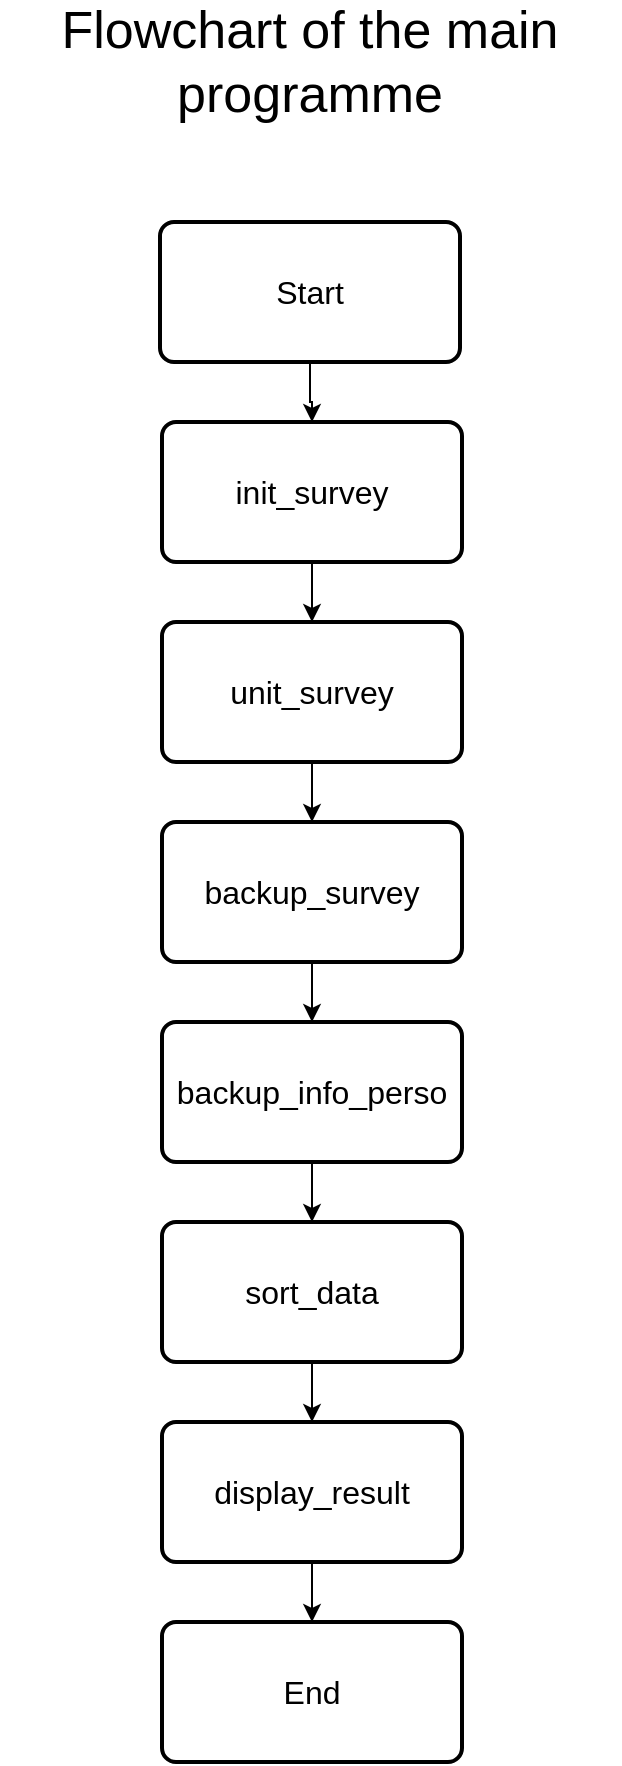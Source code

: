 <mxfile version="14.1.9" type="device" pages="4"><diagram id="C5RBs43oDa-KdzZeNtuy" name="main"><mxGraphModel dx="1730" dy="913" grid="1" gridSize="10" guides="1" tooltips="1" connect="1" arrows="1" fold="1" page="1" pageScale="1" pageWidth="827" pageHeight="1169" math="0" shadow="0"><root><mxCell id="WIyWlLk6GJQsqaUBKTNV-0"/><mxCell id="WIyWlLk6GJQsqaUBKTNV-1" parent="WIyWlLk6GJQsqaUBKTNV-0"/><mxCell id="0bEI5ntf8DZ7mo4dehOn-8" value="" style="edgeStyle=orthogonalEdgeStyle;rounded=0;orthogonalLoop=1;jettySize=auto;html=1;fontSize=16;" edge="1" parent="WIyWlLk6GJQsqaUBKTNV-1" source="0bEI5ntf8DZ7mo4dehOn-2" target="0bEI5ntf8DZ7mo4dehOn-3"><mxGeometry relative="1" as="geometry"/></mxCell><mxCell id="0bEI5ntf8DZ7mo4dehOn-2" value="init_survey" style="rounded=1;whiteSpace=wrap;html=1;absoluteArcSize=1;arcSize=14;strokeWidth=2;fontSize=16;" vertex="1" parent="WIyWlLk6GJQsqaUBKTNV-1"><mxGeometry x="339" y="280" width="150" height="70" as="geometry"/></mxCell><mxCell id="0bEI5ntf8DZ7mo4dehOn-9" value="" style="edgeStyle=orthogonalEdgeStyle;rounded=0;orthogonalLoop=1;jettySize=auto;html=1;fontSize=16;" edge="1" parent="WIyWlLk6GJQsqaUBKTNV-1" source="0bEI5ntf8DZ7mo4dehOn-3" target="0bEI5ntf8DZ7mo4dehOn-4"><mxGeometry relative="1" as="geometry"/></mxCell><mxCell id="0bEI5ntf8DZ7mo4dehOn-3" value="unit_survey" style="rounded=1;whiteSpace=wrap;html=1;absoluteArcSize=1;arcSize=14;strokeWidth=2;fontSize=16;" vertex="1" parent="WIyWlLk6GJQsqaUBKTNV-1"><mxGeometry x="339" y="380" width="150" height="70" as="geometry"/></mxCell><mxCell id="0bEI5ntf8DZ7mo4dehOn-10" value="" style="edgeStyle=orthogonalEdgeStyle;rounded=0;orthogonalLoop=1;jettySize=auto;html=1;fontSize=16;" edge="1" parent="WIyWlLk6GJQsqaUBKTNV-1" source="0bEI5ntf8DZ7mo4dehOn-4" target="0bEI5ntf8DZ7mo4dehOn-5"><mxGeometry relative="1" as="geometry"/></mxCell><mxCell id="0bEI5ntf8DZ7mo4dehOn-4" value="&lt;div style=&quot;font-size: 16px;&quot;&gt;backup_survey&lt;/div&gt;" style="rounded=1;whiteSpace=wrap;html=1;absoluteArcSize=1;arcSize=14;strokeWidth=2;fontSize=16;" vertex="1" parent="WIyWlLk6GJQsqaUBKTNV-1"><mxGeometry x="339" y="480" width="150" height="70" as="geometry"/></mxCell><mxCell id="0bEI5ntf8DZ7mo4dehOn-11" value="" style="edgeStyle=orthogonalEdgeStyle;rounded=0;orthogonalLoop=1;jettySize=auto;html=1;fontSize=16;" edge="1" parent="WIyWlLk6GJQsqaUBKTNV-1" source="0bEI5ntf8DZ7mo4dehOn-5" target="0bEI5ntf8DZ7mo4dehOn-6"><mxGeometry relative="1" as="geometry"/></mxCell><mxCell id="0bEI5ntf8DZ7mo4dehOn-5" value="backup_info_perso" style="rounded=1;whiteSpace=wrap;html=1;absoluteArcSize=1;arcSize=14;strokeWidth=2;fontSize=16;" vertex="1" parent="WIyWlLk6GJQsqaUBKTNV-1"><mxGeometry x="339" y="580" width="150" height="70" as="geometry"/></mxCell><mxCell id="0bEI5ntf8DZ7mo4dehOn-12" value="" style="edgeStyle=orthogonalEdgeStyle;rounded=0;orthogonalLoop=1;jettySize=auto;html=1;fontSize=16;" edge="1" parent="WIyWlLk6GJQsqaUBKTNV-1" source="0bEI5ntf8DZ7mo4dehOn-6" target="0bEI5ntf8DZ7mo4dehOn-7"><mxGeometry relative="1" as="geometry"/></mxCell><mxCell id="0bEI5ntf8DZ7mo4dehOn-6" value="sort_data" style="rounded=1;whiteSpace=wrap;html=1;absoluteArcSize=1;arcSize=14;strokeWidth=2;fontSize=16;" vertex="1" parent="WIyWlLk6GJQsqaUBKTNV-1"><mxGeometry x="339" y="680" width="150" height="70" as="geometry"/></mxCell><mxCell id="qThTSSXVvso8sDQ9S_tp-2" value="" style="edgeStyle=orthogonalEdgeStyle;rounded=0;orthogonalLoop=1;jettySize=auto;html=1;fontSize=16;" edge="1" parent="WIyWlLk6GJQsqaUBKTNV-1" source="0bEI5ntf8DZ7mo4dehOn-7" target="qThTSSXVvso8sDQ9S_tp-1"><mxGeometry relative="1" as="geometry"/></mxCell><mxCell id="0bEI5ntf8DZ7mo4dehOn-7" value="display_result" style="rounded=1;whiteSpace=wrap;html=1;absoluteArcSize=1;arcSize=14;strokeWidth=2;fontSize=16;" vertex="1" parent="WIyWlLk6GJQsqaUBKTNV-1"><mxGeometry x="339" y="780" width="150" height="70" as="geometry"/></mxCell><mxCell id="qThTSSXVvso8sDQ9S_tp-0" value="" style="edgeStyle=orthogonalEdgeStyle;rounded=0;orthogonalLoop=1;jettySize=auto;html=1;fontSize=16;" edge="1" parent="WIyWlLk6GJQsqaUBKTNV-1" source="OgqjZ4A2GjAf0F8DhELT-1" target="0bEI5ntf8DZ7mo4dehOn-2"><mxGeometry relative="1" as="geometry"/></mxCell><mxCell id="OgqjZ4A2GjAf0F8DhELT-1" value="&lt;span style=&quot;font-size: 16px;&quot;&gt;Start&lt;/span&gt;" style="rounded=1;whiteSpace=wrap;html=1;absoluteArcSize=1;arcSize=14;strokeWidth=2;fontSize=16;" vertex="1" parent="WIyWlLk6GJQsqaUBKTNV-1"><mxGeometry x="338" y="180" width="150" height="70" as="geometry"/></mxCell><mxCell id="qThTSSXVvso8sDQ9S_tp-1" value="End" style="rounded=1;whiteSpace=wrap;html=1;absoluteArcSize=1;arcSize=14;strokeWidth=2;fontSize=16;" vertex="1" parent="WIyWlLk6GJQsqaUBKTNV-1"><mxGeometry x="339" y="880" width="150" height="70" as="geometry"/></mxCell><mxCell id="Kuw3lUpIgAxOwAcdh_AM-0" value="&lt;font style=&quot;font-size: 26px&quot;&gt;Flowchart of the main programme&lt;/font&gt;" style="text;html=1;strokeColor=none;fillColor=none;align=center;verticalAlign=middle;whiteSpace=wrap;rounded=0;fontSize=26;" vertex="1" parent="WIyWlLk6GJQsqaUBKTNV-1"><mxGeometry x="258" y="90" width="310" height="20" as="geometry"/></mxCell></root></mxGraphModel></diagram><diagram id="6Sygfc75OLqsx4fdUoOl" name="init_survey"><mxGraphModel dx="865" dy="457" grid="1" gridSize="10" guides="1" tooltips="1" connect="1" arrows="1" fold="1" page="1" pageScale="1" pageWidth="827" pageHeight="1169" math="0" shadow="0"><root><mxCell id="G6yzck8bTUM8LiNreQW2-0"/><mxCell id="G6yzck8bTUM8LiNreQW2-1" parent="G6yzck8bTUM8LiNreQW2-0"/><mxCell id="TsgyQL7tTsq7amAGlcsi-4" value="" style="edgeStyle=orthogonalEdgeStyle;rounded=0;orthogonalLoop=1;jettySize=auto;html=1;fontSize=16;" edge="1" parent="G6yzck8bTUM8LiNreQW2-1" source="w5p-Z3F2w4a1PbEq77Yu-0" target="w5p-Z3F2w4a1PbEq77Yu-2"><mxGeometry relative="1" as="geometry"/></mxCell><mxCell id="w5p-Z3F2w4a1PbEq77Yu-0" value="&lt;font style=&quot;font-size: 16px&quot;&gt;Start&lt;/font&gt;" style="rounded=1;whiteSpace=wrap;html=1;absoluteArcSize=1;arcSize=14;strokeWidth=2;" vertex="1" parent="G6yzck8bTUM8LiNreQW2-1"><mxGeometry x="290" y="190" width="143" height="60" as="geometry"/></mxCell><mxCell id="w5p-Z3F2w4a1PbEq77Yu-1" value="&lt;font style=&quot;font-size: 16px&quot;&gt;End&lt;/font&gt;" style="rounded=1;whiteSpace=wrap;html=1;absoluteArcSize=1;arcSize=14;strokeWidth=2;" vertex="1" parent="G6yzck8bTUM8LiNreQW2-1"><mxGeometry x="290" y="820" width="143" height="60" as="geometry"/></mxCell><mxCell id="w5p-Z3F2w4a1PbEq77Yu-6" value="" style="edgeStyle=orthogonalEdgeStyle;rounded=0;orthogonalLoop=1;jettySize=auto;html=1;fontSize=16;" edge="1" parent="G6yzck8bTUM8LiNreQW2-1" source="w5p-Z3F2w4a1PbEq77Yu-2" target="w5p-Z3F2w4a1PbEq77Yu-5"><mxGeometry relative="1" as="geometry"/></mxCell><mxCell id="w5p-Z3F2w4a1PbEq77Yu-13" style="edgeStyle=orthogonalEdgeStyle;rounded=0;orthogonalLoop=1;jettySize=auto;html=1;fontSize=16;" edge="1" parent="G6yzck8bTUM8LiNreQW2-1" source="w5p-Z3F2w4a1PbEq77Yu-2" target="w5p-Z3F2w4a1PbEq77Yu-12"><mxGeometry relative="1" as="geometry"/></mxCell><mxCell id="w5p-Z3F2w4a1PbEq77Yu-2" value="&lt;font style=&quot;font-size: 14px&quot;&gt;data_survey.txt&lt;br&gt;exist ?&lt;br&gt;&lt;/font&gt;" style="strokeWidth=2;html=1;shape=mxgraph.flowchart.decision;whiteSpace=wrap;fontSize=16;" vertex="1" parent="G6yzck8bTUM8LiNreQW2-1"><mxGeometry x="311.5" y="280" width="100" height="100" as="geometry"/></mxCell><mxCell id="w5p-Z3F2w4a1PbEq77Yu-9" value="" style="edgeStyle=orthogonalEdgeStyle;rounded=0;orthogonalLoop=1;jettySize=auto;html=1;fontSize=16;" edge="1" parent="G6yzck8bTUM8LiNreQW2-1" source="w5p-Z3F2w4a1PbEq77Yu-3" target="w5p-Z3F2w4a1PbEq77Yu-8"><mxGeometry relative="1" as="geometry"/></mxCell><mxCell id="w5p-Z3F2w4a1PbEq77Yu-15" style="edgeStyle=orthogonalEdgeStyle;rounded=0;orthogonalLoop=1;jettySize=auto;html=1;fontSize=16;" edge="1" parent="G6yzck8bTUM8LiNreQW2-1" source="w5p-Z3F2w4a1PbEq77Yu-3" target="w5p-Z3F2w4a1PbEq77Yu-11"><mxGeometry relative="1" as="geometry"/></mxCell><mxCell id="w5p-Z3F2w4a1PbEq77Yu-3" value="&lt;span style=&quot;font-size: 14px&quot;&gt;info_perso.json&lt;/span&gt;&lt;br style=&quot;font-size: 14px&quot;&gt;&lt;span style=&quot;font-size: 14px&quot;&gt;exist ?&lt;/span&gt;" style="strokeWidth=2;html=1;shape=mxgraph.flowchart.decision;whiteSpace=wrap;fontSize=16;" vertex="1" parent="G6yzck8bTUM8LiNreQW2-1"><mxGeometry x="311.5" y="500" width="100" height="100" as="geometry"/></mxCell><mxCell id="w5p-Z3F2w4a1PbEq77Yu-7" value="" style="edgeStyle=orthogonalEdgeStyle;rounded=0;orthogonalLoop=1;jettySize=auto;html=1;fontSize=16;" edge="1" parent="G6yzck8bTUM8LiNreQW2-1" source="w5p-Z3F2w4a1PbEq77Yu-5" target="w5p-Z3F2w4a1PbEq77Yu-3"><mxGeometry relative="1" as="geometry"/></mxCell><mxCell id="w5p-Z3F2w4a1PbEq77Yu-5" value="&lt;font style=&quot;font-size: 16px&quot;&gt;load_survey&lt;/font&gt;" style="rounded=1;whiteSpace=wrap;html=1;absoluteArcSize=1;arcSize=14;strokeWidth=2;" vertex="1" parent="G6yzck8bTUM8LiNreQW2-1"><mxGeometry x="290" y="410" width="143" height="60" as="geometry"/></mxCell><mxCell id="w5p-Z3F2w4a1PbEq77Yu-18" value="" style="edgeStyle=orthogonalEdgeStyle;rounded=0;orthogonalLoop=1;jettySize=auto;html=1;fontSize=16;" edge="1" parent="G6yzck8bTUM8LiNreQW2-1" source="w5p-Z3F2w4a1PbEq77Yu-8" target="w5p-Z3F2w4a1PbEq77Yu-17"><mxGeometry relative="1" as="geometry"/></mxCell><mxCell id="w5p-Z3F2w4a1PbEq77Yu-8" value="&lt;font style=&quot;font-size: 16px&quot;&gt;load_info_perso&lt;/font&gt;" style="rounded=1;whiteSpace=wrap;html=1;absoluteArcSize=1;arcSize=14;strokeWidth=2;" vertex="1" parent="G6yzck8bTUM8LiNreQW2-1"><mxGeometry x="290" y="630" width="143" height="60" as="geometry"/></mxCell><mxCell id="w5p-Z3F2w4a1PbEq77Yu-20" style="edgeStyle=orthogonalEdgeStyle;rounded=0;orthogonalLoop=1;jettySize=auto;html=1;entryX=0.5;entryY=0;entryDx=0;entryDy=0;fontSize=16;" edge="1" parent="G6yzck8bTUM8LiNreQW2-1" source="w5p-Z3F2w4a1PbEq77Yu-11" target="w5p-Z3F2w4a1PbEq77Yu-17"><mxGeometry relative="1" as="geometry"><Array as="points"><mxPoint x="534.5" y="710"/><mxPoint x="361.5" y="710"/></Array></mxGeometry></mxCell><mxCell id="w5p-Z3F2w4a1PbEq77Yu-11" value="&lt;font style=&quot;font-size: 16px&quot;&gt;init_info_perso&lt;/font&gt;" style="rounded=1;whiteSpace=wrap;html=1;absoluteArcSize=1;arcSize=14;strokeWidth=2;" vertex="1" parent="G6yzck8bTUM8LiNreQW2-1"><mxGeometry x="462.5" y="630" width="143" height="60" as="geometry"/></mxCell><mxCell id="w5p-Z3F2w4a1PbEq77Yu-14" style="edgeStyle=orthogonalEdgeStyle;rounded=0;orthogonalLoop=1;jettySize=auto;html=1;entryX=0.5;entryY=0;entryDx=0;entryDy=0;entryPerimeter=0;fontSize=16;" edge="1" parent="G6yzck8bTUM8LiNreQW2-1" source="w5p-Z3F2w4a1PbEq77Yu-12" target="w5p-Z3F2w4a1PbEq77Yu-3"><mxGeometry relative="1" as="geometry"><Array as="points"><mxPoint x="534.5" y="480"/><mxPoint x="361.5" y="480"/></Array></mxGeometry></mxCell><mxCell id="w5p-Z3F2w4a1PbEq77Yu-12" value="&lt;font style=&quot;font-size: 16px&quot;&gt;init_save_data&lt;/font&gt;" style="rounded=1;whiteSpace=wrap;html=1;absoluteArcSize=1;arcSize=14;strokeWidth=2;" vertex="1" parent="G6yzck8bTUM8LiNreQW2-1"><mxGeometry x="462.5" y="410" width="143" height="60" as="geometry"/></mxCell><mxCell id="w5p-Z3F2w4a1PbEq77Yu-19" value="" style="edgeStyle=orthogonalEdgeStyle;rounded=0;orthogonalLoop=1;jettySize=auto;html=1;fontSize=16;" edge="1" parent="G6yzck8bTUM8LiNreQW2-1" source="w5p-Z3F2w4a1PbEq77Yu-17" target="w5p-Z3F2w4a1PbEq77Yu-1"><mxGeometry relative="1" as="geometry"/></mxCell><mxCell id="w5p-Z3F2w4a1PbEq77Yu-17" value="&lt;font style=&quot;font-size: 14px&quot;&gt;output data&lt;/font&gt;" style="shape=parallelogram;html=1;strokeWidth=2;perimeter=parallelogramPerimeter;whiteSpace=wrap;rounded=1;arcSize=12;size=0.23;fontSize=16;" vertex="1" parent="G6yzck8bTUM8LiNreQW2-1"><mxGeometry x="311.5" y="730" width="100" height="60" as="geometry"/></mxCell><mxCell id="TsgyQL7tTsq7amAGlcsi-0" value="&lt;font style=&quot;font-size: 14px&quot;&gt;YES&lt;/font&gt;" style="text;html=1;strokeColor=none;fillColor=none;align=center;verticalAlign=middle;whiteSpace=wrap;rounded=0;" vertex="1" parent="G6yzck8bTUM8LiNreQW2-1"><mxGeometry x="402.5" y="520" width="73" height="30" as="geometry"/></mxCell><mxCell id="TsgyQL7tTsq7amAGlcsi-1" value="&lt;font style=&quot;font-size: 14px&quot;&gt;NO&lt;/font&gt;" style="text;html=1;strokeColor=none;fillColor=none;align=center;verticalAlign=middle;whiteSpace=wrap;rounded=0;" vertex="1" parent="G6yzck8bTUM8LiNreQW2-1"><mxGeometry x="342.5" y="600" width="73" height="30" as="geometry"/></mxCell><mxCell id="TsgyQL7tTsq7amAGlcsi-2" value="&lt;font style=&quot;font-size: 14px&quot;&gt;NO&lt;/font&gt;" style="text;html=1;strokeColor=none;fillColor=none;align=center;verticalAlign=middle;whiteSpace=wrap;rounded=0;" vertex="1" parent="G6yzck8bTUM8LiNreQW2-1"><mxGeometry x="342.5" y="380" width="73" height="30" as="geometry"/></mxCell><mxCell id="TsgyQL7tTsq7amAGlcsi-3" value="&lt;font style=&quot;font-size: 14px&quot;&gt;YES&lt;/font&gt;" style="text;html=1;strokeColor=none;fillColor=none;align=center;verticalAlign=middle;whiteSpace=wrap;rounded=0;" vertex="1" parent="G6yzck8bTUM8LiNreQW2-1"><mxGeometry x="402.5" y="300" width="73" height="30" as="geometry"/></mxCell><mxCell id="PnvCQPAAY4-7dkM3SriD-0" value="&lt;font style=&quot;font-size: 26px&quot;&gt;Flowchart of the init_survet function&lt;/font&gt;" style="text;html=1;strokeColor=none;fillColor=none;align=center;verticalAlign=middle;whiteSpace=wrap;rounded=0;fontSize=26;" vertex="1" parent="G6yzck8bTUM8LiNreQW2-1"><mxGeometry x="259" y="100" width="310" height="20" as="geometry"/></mxCell></root></mxGraphModel></diagram><diagram id="WyXEr587cBA4kE5q5rdb" name="unit_survey"><mxGraphModel dx="593" dy="313" grid="1" gridSize="10" guides="1" tooltips="1" connect="1" arrows="1" fold="1" page="1" pageScale="1" pageWidth="827" pageHeight="1169" math="0" shadow="0"><root><mxCell id="eYJnMYdqsurqBw31XePM-0"/><mxCell id="eYJnMYdqsurqBw31XePM-1" parent="eYJnMYdqsurqBw31XePM-0"/><mxCell id="htSWo8cJkE12w9PgivnM-51" value="" style="edgeStyle=orthogonalEdgeStyle;rounded=0;orthogonalLoop=1;jettySize=auto;html=1;" edge="1" parent="eYJnMYdqsurqBw31XePM-1" source="htSWo8cJkE12w9PgivnM-2" target="htSWo8cJkE12w9PgivnM-3"><mxGeometry relative="1" as="geometry"/></mxCell><mxCell id="htSWo8cJkE12w9PgivnM-2" value="" style="verticalLabelPosition=bottom;verticalAlign=top;html=1;shape=trapezoid;perimeter=trapezoidPerimeter;whiteSpace=wrap;size=0.23;arcSize=10;flipV=1;" vertex="1" parent="eYJnMYdqsurqBw31XePM-1"><mxGeometry x="334" y="190" width="158" height="60" as="geometry"/></mxCell><mxCell id="htSWo8cJkE12w9PgivnM-18" value="" style="edgeStyle=orthogonalEdgeStyle;rounded=0;orthogonalLoop=1;jettySize=auto;html=1;" edge="1" parent="eYJnMYdqsurqBw31XePM-1" source="htSWo8cJkE12w9PgivnM-3" target="htSWo8cJkE12w9PgivnM-17"><mxGeometry relative="1" as="geometry"/></mxCell><mxCell id="htSWo8cJkE12w9PgivnM-76" style="edgeStyle=orthogonalEdgeStyle;rounded=0;orthogonalLoop=1;jettySize=auto;html=1;" edge="1" parent="eYJnMYdqsurqBw31XePM-1" source="htSWo8cJkE12w9PgivnM-3" target="htSWo8cJkE12w9PgivnM-46"><mxGeometry relative="1" as="geometry"><Array as="points"><mxPoint x="210" y="332"/></Array></mxGeometry></mxCell><mxCell id="htSWo8cJkE12w9PgivnM-3" value="&lt;font style=&quot;font-size: 14px&quot;&gt;&lt;br&gt;&lt;br&gt;i &amp;lt; nb prop ?&lt;/font&gt;" style="rhombus;whiteSpace=wrap;html=1;verticalAlign=top;arcSize=10;" vertex="1" parent="eYJnMYdqsurqBw31XePM-1"><mxGeometry x="360" y="280" width="106" height="105" as="geometry"/></mxCell><mxCell id="htSWo8cJkE12w9PgivnM-23" value="" style="edgeStyle=orthogonalEdgeStyle;rounded=0;orthogonalLoop=1;jettySize=auto;html=1;" edge="1" parent="eYJnMYdqsurqBw31XePM-1" source="htSWo8cJkE12w9PgivnM-5" target="htSWo8cJkE12w9PgivnM-22"><mxGeometry relative="1" as="geometry"/></mxCell><mxCell id="htSWo8cJkE12w9PgivnM-55" value="" style="edgeStyle=orthogonalEdgeStyle;rounded=0;orthogonalLoop=1;jettySize=auto;html=1;" edge="1" parent="eYJnMYdqsurqBw31XePM-1" source="htSWo8cJkE12w9PgivnM-5" target="htSWo8cJkE12w9PgivnM-6"><mxGeometry relative="1" as="geometry"/></mxCell><mxCell id="htSWo8cJkE12w9PgivnM-5" value="ans = 1 ?" style="strokeWidth=2;html=1;shape=mxgraph.flowchart.decision;whiteSpace=wrap;" vertex="1" parent="eYJnMYdqsurqBw31XePM-1"><mxGeometry x="364" y="490" width="100" height="100" as="geometry"/></mxCell><mxCell id="htSWo8cJkE12w9PgivnM-25" value="" style="edgeStyle=orthogonalEdgeStyle;rounded=0;orthogonalLoop=1;jettySize=auto;html=1;" edge="1" parent="eYJnMYdqsurqBw31XePM-1" source="htSWo8cJkE12w9PgivnM-6" target="htSWo8cJkE12w9PgivnM-24"><mxGeometry relative="1" as="geometry"/></mxCell><mxCell id="htSWo8cJkE12w9PgivnM-65" value="" style="edgeStyle=orthogonalEdgeStyle;rounded=0;orthogonalLoop=1;jettySize=auto;html=1;" edge="1" parent="eYJnMYdqsurqBw31XePM-1" source="htSWo8cJkE12w9PgivnM-6" target="htSWo8cJkE12w9PgivnM-8"><mxGeometry relative="1" as="geometry"/></mxCell><mxCell id="htSWo8cJkE12w9PgivnM-6" value="&lt;span&gt;ans = 2 ?&lt;/span&gt;" style="strokeWidth=2;html=1;shape=mxgraph.flowchart.decision;whiteSpace=wrap;" vertex="1" parent="eYJnMYdqsurqBw31XePM-1"><mxGeometry x="363" y="620" width="100" height="100" as="geometry"/></mxCell><mxCell id="htSWo8cJkE12w9PgivnM-67" value="" style="edgeStyle=orthogonalEdgeStyle;rounded=0;orthogonalLoop=1;jettySize=auto;html=1;" edge="1" parent="eYJnMYdqsurqBw31XePM-1" source="htSWo8cJkE12w9PgivnM-8" target="htSWo8cJkE12w9PgivnM-9"><mxGeometry relative="1" as="geometry"/></mxCell><mxCell id="htSWo8cJkE12w9PgivnM-8" value="&lt;span&gt;ans = 4 ?&lt;/span&gt;" style="strokeWidth=2;html=1;shape=mxgraph.flowchart.decision;whiteSpace=wrap;" vertex="1" parent="eYJnMYdqsurqBw31XePM-1"><mxGeometry x="363" y="750" width="100" height="100" as="geometry"/></mxCell><mxCell id="htSWo8cJkE12w9PgivnM-32" style="edgeStyle=orthogonalEdgeStyle;rounded=0;orthogonalLoop=1;jettySize=auto;html=1;entryX=0;entryY=0.5;entryDx=0;entryDy=0;" edge="1" parent="eYJnMYdqsurqBw31XePM-1" source="htSWo8cJkE12w9PgivnM-9" target="htSWo8cJkE12w9PgivnM-28"><mxGeometry relative="1" as="geometry"><mxPoint x="560" y="930" as="targetPoint"/></mxGeometry></mxCell><mxCell id="htSWo8cJkE12w9PgivnM-9" value="&lt;span&gt;ans = 5 ?&lt;/span&gt;" style="strokeWidth=2;html=1;shape=mxgraph.flowchart.decision;whiteSpace=wrap;" vertex="1" parent="eYJnMYdqsurqBw31XePM-1"><mxGeometry x="363" y="880" width="100" height="100" as="geometry"/></mxCell><mxCell id="htSWo8cJkE12w9PgivnM-60" value="" style="edgeStyle=orthogonalEdgeStyle;rounded=0;orthogonalLoop=1;jettySize=auto;html=1;" edge="1" parent="eYJnMYdqsurqBw31XePM-1" source="htSWo8cJkE12w9PgivnM-17" target="htSWo8cJkE12w9PgivnM-5"><mxGeometry relative="1" as="geometry"/></mxCell><mxCell id="htSWo8cJkE12w9PgivnM-17" value="" style="verticalLabelPosition=bottom;verticalAlign=top;html=1;shape=trapezoid;perimeter=trapezoidPerimeter;whiteSpace=wrap;size=0.23;arcSize=10;flipV=1;" vertex="1" parent="eYJnMYdqsurqBw31XePM-1"><mxGeometry x="364" y="410" width="100" height="60" as="geometry"/></mxCell><mxCell id="htSWo8cJkE12w9PgivnM-19" value="&lt;font style=&quot;font-size: 14px&quot;&gt;give your ans&lt;/font&gt;" style="text;html=1;strokeColor=none;fillColor=none;align=center;verticalAlign=middle;whiteSpace=wrap;rounded=0;" vertex="1" parent="eYJnMYdqsurqBw31XePM-1"><mxGeometry x="376.5" y="425" width="73" height="30" as="geometry"/></mxCell><mxCell id="htSWo8cJkE12w9PgivnM-20" value="&lt;span style=&quot;font-size: 14px&quot;&gt;press enter &lt;br&gt;to begin&amp;nbsp;&lt;/span&gt;" style="text;html=1;strokeColor=none;fillColor=none;align=center;verticalAlign=middle;whiteSpace=wrap;rounded=0;" vertex="1" parent="eYJnMYdqsurqBw31XePM-1"><mxGeometry x="332" y="210" width="170" height="20" as="geometry"/></mxCell><mxCell id="htSWo8cJkE12w9PgivnM-70" style="edgeStyle=orthogonalEdgeStyle;rounded=0;orthogonalLoop=1;jettySize=auto;html=1;entryX=0.5;entryY=1;entryDx=0;entryDy=0;" edge="1" parent="eYJnMYdqsurqBw31XePM-1" source="htSWo8cJkE12w9PgivnM-22" target="htSWo8cJkE12w9PgivnM-39"><mxGeometry relative="1" as="geometry"/></mxCell><mxCell id="htSWo8cJkE12w9PgivnM-22" value="score += 1" style="shape=parallelogram;html=1;strokeWidth=2;perimeter=parallelogramPerimeter;whiteSpace=wrap;rounded=1;arcSize=12;size=0.23;" vertex="1" parent="eYJnMYdqsurqBw31XePM-1"><mxGeometry x="520" y="510" width="100" height="60" as="geometry"/></mxCell><mxCell id="htSWo8cJkE12w9PgivnM-72" style="edgeStyle=orthogonalEdgeStyle;rounded=0;orthogonalLoop=1;jettySize=auto;html=1;entryX=0.5;entryY=1;entryDx=0;entryDy=0;" edge="1" parent="eYJnMYdqsurqBw31XePM-1" source="htSWo8cJkE12w9PgivnM-24" target="htSWo8cJkE12w9PgivnM-39"><mxGeometry relative="1" as="geometry"/></mxCell><mxCell id="htSWo8cJkE12w9PgivnM-24" value="score -= 1" style="shape=parallelogram;html=1;strokeWidth=2;perimeter=parallelogramPerimeter;whiteSpace=wrap;rounded=1;arcSize=12;size=0.23;" vertex="1" parent="eYJnMYdqsurqBw31XePM-1"><mxGeometry x="520" y="640" width="100" height="60" as="geometry"/></mxCell><mxCell id="MFPhSoKtLgUNzS-vRNfF-4" style="edgeStyle=orthogonalEdgeStyle;rounded=0;orthogonalLoop=1;jettySize=auto;html=1;entryX=0.5;entryY=0;entryDx=0;entryDy=0;fontSize=16;" edge="1" parent="eYJnMYdqsurqBw31XePM-1" source="htSWo8cJkE12w9PgivnM-28" target="MFPhSoKtLgUNzS-vRNfF-3"><mxGeometry relative="1" as="geometry"><Array as="points"><mxPoint x="660" y="930"/></Array></mxGeometry></mxCell><mxCell id="htSWo8cJkE12w9PgivnM-28" value="" style="verticalLabelPosition=bottom;verticalAlign=top;html=1;shape=trapezoid;perimeter=trapezoidPerimeter;whiteSpace=wrap;size=0.23;arcSize=10;flipV=1;" vertex="1" parent="eYJnMYdqsurqBw31XePM-1"><mxGeometry x="502" y="900" width="100" height="60" as="geometry"/></mxCell><mxCell id="htSWo8cJkE12w9PgivnM-29" value="enter new proposition" style="text;html=1;strokeColor=none;fillColor=none;align=center;verticalAlign=middle;whiteSpace=wrap;rounded=0;" vertex="1" parent="eYJnMYdqsurqBw31XePM-1"><mxGeometry x="525" y="920" width="54" height="20" as="geometry"/></mxCell><mxCell id="htSWo8cJkE12w9PgivnM-69" style="edgeStyle=orthogonalEdgeStyle;rounded=0;orthogonalLoop=1;jettySize=auto;html=1;entryX=0.5;entryY=0;entryDx=0;entryDy=0;" edge="1" parent="eYJnMYdqsurqBw31XePM-1" source="htSWo8cJkE12w9PgivnM-39" target="htSWo8cJkE12w9PgivnM-3"><mxGeometry relative="1" as="geometry"><Array as="points"><mxPoint x="700" y="260"/><mxPoint x="413" y="260"/></Array></mxGeometry></mxCell><mxCell id="htSWo8cJkE12w9PgivnM-39" value="i += 1" style="shape=parallelogram;html=1;strokeWidth=2;perimeter=parallelogramPerimeter;whiteSpace=wrap;rounded=1;arcSize=12;size=0.23;" vertex="1" parent="eYJnMYdqsurqBw31XePM-1"><mxGeometry x="650" y="430" width="100" height="60" as="geometry"/></mxCell><mxCell id="MFPhSoKtLgUNzS-vRNfF-13" value="" style="edgeStyle=orthogonalEdgeStyle;rounded=0;orthogonalLoop=1;jettySize=auto;html=1;fontSize=16;" edge="1" parent="eYJnMYdqsurqBw31XePM-1" source="htSWo8cJkE12w9PgivnM-46" target="htSWo8cJkE12w9PgivnM-47"><mxGeometry relative="1" as="geometry"/></mxCell><mxCell id="htSWo8cJkE12w9PgivnM-46" value="infoperso" style="rounded=1;whiteSpace=wrap;html=1;absoluteArcSize=1;arcSize=14;strokeWidth=2;" vertex="1" parent="eYJnMYdqsurqBw31XePM-1"><mxGeometry x="140" y="830" width="140" height="70" as="geometry"/></mxCell><mxCell id="MFPhSoKtLgUNzS-vRNfF-15" value="" style="edgeStyle=orthogonalEdgeStyle;rounded=0;orthogonalLoop=1;jettySize=auto;html=1;fontSize=16;" edge="1" parent="eYJnMYdqsurqBw31XePM-1" source="htSWo8cJkE12w9PgivnM-47" target="MFPhSoKtLgUNzS-vRNfF-14"><mxGeometry relative="1" as="geometry"/></mxCell><mxCell id="htSWo8cJkE12w9PgivnM-47" value="personal informations register&amp;nbsp;" style="shape=parallelogram;html=1;strokeWidth=2;perimeter=parallelogramPerimeter;whiteSpace=wrap;rounded=1;arcSize=12;size=0.23;" vertex="1" parent="eYJnMYdqsurqBw31XePM-1"><mxGeometry x="160" y="931" width="100" height="60" as="geometry"/></mxCell><mxCell id="htSWo8cJkE12w9PgivnM-53" value="" style="edgeStyle=orthogonalEdgeStyle;rounded=0;orthogonalLoop=1;jettySize=auto;html=1;" edge="1" parent="eYJnMYdqsurqBw31XePM-1" source="htSWo8cJkE12w9PgivnM-49" target="htSWo8cJkE12w9PgivnM-50"><mxGeometry relative="1" as="geometry"/></mxCell><mxCell id="htSWo8cJkE12w9PgivnM-49" value="&lt;font style=&quot;font-size: 16px&quot;&gt;Start&lt;/font&gt;" style="rounded=1;whiteSpace=wrap;html=1;absoluteArcSize=1;arcSize=14;strokeWidth=2;" vertex="1" parent="eYJnMYdqsurqBw31XePM-1"><mxGeometry x="341.5" y="10" width="143" height="60" as="geometry"/></mxCell><mxCell id="htSWo8cJkE12w9PgivnM-54" style="edgeStyle=orthogonalEdgeStyle;rounded=0;orthogonalLoop=1;jettySize=auto;html=1;entryX=0.5;entryY=0;entryDx=0;entryDy=0;" edge="1" parent="eYJnMYdqsurqBw31XePM-1" source="htSWo8cJkE12w9PgivnM-50" target="htSWo8cJkE12w9PgivnM-2"><mxGeometry relative="1" as="geometry"/></mxCell><mxCell id="htSWo8cJkE12w9PgivnM-50" value="&lt;font style=&quot;font-size: 14px&quot;&gt;input in&lt;/font&gt;" style="shape=parallelogram;html=1;strokeWidth=2;perimeter=parallelogramPerimeter;whiteSpace=wrap;rounded=1;arcSize=12;size=0.23;" vertex="1" parent="eYJnMYdqsurqBw31XePM-1"><mxGeometry x="363" y="100" width="100" height="60" as="geometry"/></mxCell><mxCell id="htSWo8cJkE12w9PgivnM-57" value="&lt;font style=&quot;font-size: 14px&quot;&gt;YES&lt;/font&gt;" style="text;html=1;strokeColor=none;fillColor=none;align=center;verticalAlign=middle;whiteSpace=wrap;rounded=0;" vertex="1" parent="eYJnMYdqsurqBw31XePM-1"><mxGeometry x="404" y="380" width="73" height="30" as="geometry"/></mxCell><mxCell id="htSWo8cJkE12w9PgivnM-58" value="&lt;font style=&quot;font-size: 14px&quot;&gt;NO&lt;/font&gt;" style="text;html=1;strokeColor=none;fillColor=none;align=center;verticalAlign=middle;whiteSpace=wrap;rounded=0;" vertex="1" parent="eYJnMYdqsurqBw31XePM-1"><mxGeometry x="303.5" y="310" width="73" height="30" as="geometry"/></mxCell><mxCell id="htSWo8cJkE12w9PgivnM-61" value="&lt;font style=&quot;font-size: 14px&quot;&gt;YES&lt;/font&gt;" style="text;html=1;strokeColor=none;fillColor=none;align=center;verticalAlign=middle;whiteSpace=wrap;rounded=0;" vertex="1" parent="eYJnMYdqsurqBw31XePM-1"><mxGeometry x="440" y="510" width="73" height="30" as="geometry"/></mxCell><mxCell id="htSWo8cJkE12w9PgivnM-62" value="&lt;font style=&quot;font-size: 14px&quot;&gt;NO&lt;/font&gt;" style="text;html=1;strokeColor=none;fillColor=none;align=center;verticalAlign=middle;whiteSpace=wrap;rounded=0;" vertex="1" parent="eYJnMYdqsurqBw31XePM-1"><mxGeometry x="404" y="590" width="73" height="30" as="geometry"/></mxCell><mxCell id="htSWo8cJkE12w9PgivnM-63" value="&lt;font style=&quot;font-size: 14px&quot;&gt;YES&lt;/font&gt;" style="text;html=1;strokeColor=none;fillColor=none;align=center;verticalAlign=middle;whiteSpace=wrap;rounded=0;" vertex="1" parent="eYJnMYdqsurqBw31XePM-1"><mxGeometry x="447" y="640" width="73" height="30" as="geometry"/></mxCell><mxCell id="htSWo8cJkE12w9PgivnM-66" value="&lt;font style=&quot;font-size: 14px&quot;&gt;NO&lt;/font&gt;" style="text;html=1;strokeColor=none;fillColor=none;align=center;verticalAlign=middle;whiteSpace=wrap;rounded=0;" vertex="1" parent="eYJnMYdqsurqBw31XePM-1"><mxGeometry x="404" y="720" width="73" height="30" as="geometry"/></mxCell><mxCell id="htSWo8cJkE12w9PgivnM-71" style="edgeStyle=orthogonalEdgeStyle;rounded=0;orthogonalLoop=1;jettySize=auto;html=1;exitX=0.5;exitY=1;exitDx=0;exitDy=0;" edge="1" parent="eYJnMYdqsurqBw31XePM-1" source="htSWo8cJkE12w9PgivnM-24" target="htSWo8cJkE12w9PgivnM-24"><mxGeometry relative="1" as="geometry"/></mxCell><mxCell id="htSWo8cJkE12w9PgivnM-73" value="&lt;font style=&quot;font-size: 14px&quot;&gt;NO&lt;/font&gt;" style="text;html=1;strokeColor=none;fillColor=none;align=center;verticalAlign=middle;whiteSpace=wrap;rounded=0;" vertex="1" parent="eYJnMYdqsurqBw31XePM-1"><mxGeometry x="404" y="850" width="73" height="30" as="geometry"/></mxCell><mxCell id="htSWo8cJkE12w9PgivnM-75" value="&lt;font style=&quot;font-size: 14px&quot;&gt;YES&lt;/font&gt;" style="text;html=1;strokeColor=none;fillColor=none;align=center;verticalAlign=middle;whiteSpace=wrap;rounded=0;" vertex="1" parent="eYJnMYdqsurqBw31XePM-1"><mxGeometry x="440" y="900" width="73" height="30" as="geometry"/></mxCell><mxCell id="htSWo8cJkE12w9PgivnM-77" value="&lt;font style=&quot;font-size: 14px&quot;&gt;NO&lt;/font&gt;" style="text;html=1;strokeColor=none;fillColor=none;align=center;verticalAlign=middle;whiteSpace=wrap;rounded=0;" vertex="1" parent="eYJnMYdqsurqBw31XePM-1"><mxGeometry x="404" y="970" width="73" height="30" as="geometry"/></mxCell><mxCell id="htSWo8cJkE12w9PgivnM-81" value="&lt;font style=&quot;font-size: 14px&quot;&gt;YES&lt;/font&gt;" style="text;html=1;strokeColor=none;fillColor=none;align=center;verticalAlign=middle;whiteSpace=wrap;rounded=0;" vertex="1" parent="eYJnMYdqsurqBw31XePM-1"><mxGeometry x="303.5" y="770" width="73" height="30" as="geometry"/></mxCell><mxCell id="MFPhSoKtLgUNzS-vRNfF-2" value="" style="endArrow=none;html=1;fontSize=16;entryX=0.811;entryY=0.998;entryDx=0;entryDy=0;entryPerimeter=0;" edge="1" parent="eYJnMYdqsurqBw31XePM-1" target="htSWo8cJkE12w9PgivnM-81"><mxGeometry width="50" height="50" relative="1" as="geometry"><mxPoint x="210" y="800" as="sourcePoint"/><mxPoint x="309" y="840" as="targetPoint"/></mxGeometry></mxCell><mxCell id="MFPhSoKtLgUNzS-vRNfF-10" value="" style="edgeStyle=orthogonalEdgeStyle;rounded=0;orthogonalLoop=1;jettySize=auto;html=1;fontSize=16;" edge="1" parent="eYJnMYdqsurqBw31XePM-1" source="MFPhSoKtLgUNzS-vRNfF-3" target="MFPhSoKtLgUNzS-vRNfF-8"><mxGeometry relative="1" as="geometry"/></mxCell><mxCell id="MFPhSoKtLgUNzS-vRNfF-3" value="&lt;font style=&quot;font-size: 14px&quot;&gt;proposition&lt;br&gt;ok ?&lt;/font&gt;" style="rhombus;whiteSpace=wrap;html=1;fontSize=16;" vertex="1" parent="eYJnMYdqsurqBw31XePM-1"><mxGeometry x="610" y="945" width="100" height="85" as="geometry"/></mxCell><mxCell id="MFPhSoKtLgUNzS-vRNfF-5" value="" style="endArrow=none;html=1;fontSize=16;exitX=1;exitY=0.5;exitDx=0;exitDy=0;" edge="1" parent="eYJnMYdqsurqBw31XePM-1" source="MFPhSoKtLgUNzS-vRNfF-3"><mxGeometry width="50" height="50" relative="1" as="geometry"><mxPoint x="580" y="950" as="sourcePoint"/><mxPoint x="760" y="988" as="targetPoint"/></mxGeometry></mxCell><mxCell id="MFPhSoKtLgUNzS-vRNfF-6" value="&lt;font style=&quot;font-size: 14px&quot;&gt;NO&lt;/font&gt;" style="text;html=1;strokeColor=none;fillColor=none;align=center;verticalAlign=middle;whiteSpace=wrap;rounded=0;" vertex="1" parent="eYJnMYdqsurqBw31XePM-1"><mxGeometry x="690" y="960" width="73" height="30" as="geometry"/></mxCell><mxCell id="MFPhSoKtLgUNzS-vRNfF-8" value="proposition&lt;br&gt;register" style="shape=parallelogram;html=1;strokeWidth=2;perimeter=parallelogramPerimeter;whiteSpace=wrap;rounded=1;arcSize=12;size=0.23;" vertex="1" parent="eYJnMYdqsurqBw31XePM-1"><mxGeometry x="610" y="1050" width="100" height="60" as="geometry"/></mxCell><mxCell id="MFPhSoKtLgUNzS-vRNfF-7" value="&lt;font style=&quot;font-size: 14px&quot;&gt;YES&lt;/font&gt;" style="text;html=1;strokeColor=none;fillColor=none;align=center;verticalAlign=middle;whiteSpace=wrap;rounded=0;" vertex="1" parent="eYJnMYdqsurqBw31XePM-1"><mxGeometry x="650" y="1020" width="73" height="30" as="geometry"/></mxCell><mxCell id="MFPhSoKtLgUNzS-vRNfF-9" style="edgeStyle=orthogonalEdgeStyle;rounded=0;orthogonalLoop=1;jettySize=auto;html=1;" edge="1" parent="eYJnMYdqsurqBw31XePM-1" source="htSWo8cJkE12w9PgivnM-9"><mxGeometry relative="1" as="geometry"><mxPoint x="413" y="281.333" as="targetPoint"/><mxPoint x="413" y="980" as="sourcePoint"/><Array as="points"><mxPoint x="413" y="1120"/><mxPoint x="760" y="1120"/><mxPoint x="760" y="260"/></Array></mxGeometry></mxCell><mxCell id="MFPhSoKtLgUNzS-vRNfF-12" value="" style="endArrow=none;html=1;fontSize=16;exitX=1;exitY=0.5;exitDx=0;exitDy=0;" edge="1" parent="eYJnMYdqsurqBw31XePM-1" source="MFPhSoKtLgUNzS-vRNfF-8"><mxGeometry width="50" height="50" relative="1" as="geometry"><mxPoint x="700" y="1080" as="sourcePoint"/><mxPoint x="760" y="1080" as="targetPoint"/></mxGeometry></mxCell><mxCell id="MFPhSoKtLgUNzS-vRNfF-17" value="" style="edgeStyle=orthogonalEdgeStyle;rounded=0;orthogonalLoop=1;jettySize=auto;html=1;fontSize=16;" edge="1" parent="eYJnMYdqsurqBw31XePM-1" source="MFPhSoKtLgUNzS-vRNfF-14" target="MFPhSoKtLgUNzS-vRNfF-16"><mxGeometry relative="1" as="geometry"/></mxCell><mxCell id="MFPhSoKtLgUNzS-vRNfF-14" value="output data" style="shape=parallelogram;html=1;strokeWidth=2;perimeter=parallelogramPerimeter;whiteSpace=wrap;rounded=1;arcSize=12;size=0.23;" vertex="1" parent="eYJnMYdqsurqBw31XePM-1"><mxGeometry x="160" y="1021" width="100" height="60" as="geometry"/></mxCell><mxCell id="MFPhSoKtLgUNzS-vRNfF-16" value="End" style="rounded=1;whiteSpace=wrap;html=1;absoluteArcSize=1;arcSize=14;strokeWidth=2;fontSize=16;" vertex="1" parent="eYJnMYdqsurqBw31XePM-1"><mxGeometry x="148.5" y="1111" width="123" height="50" as="geometry"/></mxCell><mxCell id="WsdKQ9TmXFiXmxTJsIoR-0" value="&lt;font style=&quot;font-size: 26px&quot;&gt;Flowchart of the unit_survey function&lt;/font&gt;" style="text;html=1;strokeColor=none;fillColor=none;align=center;verticalAlign=middle;whiteSpace=wrap;rounded=0;fontSize=26;" vertex="1" parent="eYJnMYdqsurqBw31XePM-1"><mxGeometry x="20" y="90" width="310" height="20" as="geometry"/></mxCell></root></mxGraphModel></diagram><diagram id="fxbmft3Z2boYV85WcGBl" name="infoperso"><mxGraphModel dx="2595" dy="1370" grid="1" gridSize="10" guides="1" tooltips="1" connect="1" arrows="1" fold="1" page="1" pageScale="1" pageWidth="827" pageHeight="1169" math="0" shadow="0"><root><mxCell id="WNFegRiXKjkJIskLY7QE-0"/><mxCell id="WNFegRiXKjkJIskLY7QE-1" parent="WNFegRiXKjkJIskLY7QE-0"/><mxCell id="FR6Z4C6eXf_FAp6_KaqT-5" style="edgeStyle=orthogonalEdgeStyle;rounded=0;orthogonalLoop=1;jettySize=auto;html=1;entryX=0.5;entryY=0;entryDx=0;entryDy=0;fontSize=16;" edge="1" parent="WNFegRiXKjkJIskLY7QE-1" source="jSdC54hT7WGepPwgdl2f-0" target="FR6Z4C6eXf_FAp6_KaqT-0"><mxGeometry relative="1" as="geometry"/></mxCell><mxCell id="jSdC54hT7WGepPwgdl2f-0" value="&lt;font style=&quot;font-size: 16px&quot;&gt;Start&lt;/font&gt;" style="rounded=1;whiteSpace=wrap;html=1;absoluteArcSize=1;arcSize=14;strokeWidth=2;" vertex="1" parent="WNFegRiXKjkJIskLY7QE-1"><mxGeometry x="332.5" y="200" width="143" height="60" as="geometry"/></mxCell><mxCell id="FR6Z4C6eXf_FAp6_KaqT-6" style="edgeStyle=orthogonalEdgeStyle;rounded=0;orthogonalLoop=1;jettySize=auto;html=1;entryX=0.5;entryY=0;entryDx=0;entryDy=0;fontSize=16;" edge="1" parent="WNFegRiXKjkJIskLY7QE-1" source="FR6Z4C6eXf_FAp6_KaqT-0" target="FR6Z4C6eXf_FAp6_KaqT-2"><mxGeometry relative="1" as="geometry"/></mxCell><mxCell id="FR6Z4C6eXf_FAp6_KaqT-0" value="" style="verticalLabelPosition=bottom;verticalAlign=top;html=1;shape=trapezoid;perimeter=trapezoidPerimeter;whiteSpace=wrap;size=0.23;arcSize=10;flipV=1;" vertex="1" parent="WNFegRiXKjkJIskLY7QE-1"><mxGeometry x="325" y="300" width="158" height="60" as="geometry"/></mxCell><mxCell id="FR6Z4C6eXf_FAp6_KaqT-1" value="&lt;span style=&quot;font-size: 14px&quot;&gt;enter your age&amp;nbsp;&lt;/span&gt;" style="text;html=1;strokeColor=none;fillColor=none;align=center;verticalAlign=middle;whiteSpace=wrap;rounded=0;" vertex="1" parent="WNFegRiXKjkJIskLY7QE-1"><mxGeometry x="323" y="320" width="170" height="20" as="geometry"/></mxCell><mxCell id="FR6Z4C6eXf_FAp6_KaqT-9" value="" style="edgeStyle=orthogonalEdgeStyle;rounded=0;orthogonalLoop=1;jettySize=auto;html=1;fontSize=16;" edge="1" parent="WNFegRiXKjkJIskLY7QE-1" source="FR6Z4C6eXf_FAp6_KaqT-2" target="FR6Z4C6eXf_FAp6_KaqT-7"><mxGeometry relative="1" as="geometry"/></mxCell><mxCell id="FR6Z4C6eXf_FAp6_KaqT-2" value="" style="verticalLabelPosition=bottom;verticalAlign=top;html=1;shape=trapezoid;perimeter=trapezoidPerimeter;whiteSpace=wrap;size=0.23;arcSize=10;flipV=1;" vertex="1" parent="WNFegRiXKjkJIskLY7QE-1"><mxGeometry x="325" y="420" width="158" height="60" as="geometry"/></mxCell><mxCell id="FR6Z4C6eXf_FAp6_KaqT-3" value="&lt;span style=&quot;font-size: 14px&quot;&gt;enter your gender&lt;/span&gt;" style="text;html=1;strokeColor=none;fillColor=none;align=center;verticalAlign=middle;whiteSpace=wrap;rounded=0;" vertex="1" parent="WNFegRiXKjkJIskLY7QE-1"><mxGeometry x="323" y="440" width="170" height="20" as="geometry"/></mxCell><mxCell id="FR6Z4C6eXf_FAp6_KaqT-8" style="edgeStyle=orthogonalEdgeStyle;rounded=0;orthogonalLoop=1;jettySize=auto;html=1;fontSize=16;entryX=0.5;entryY=0;entryDx=0;entryDy=0;" edge="1" parent="WNFegRiXKjkJIskLY7QE-1" source="FR6Z4C6eXf_FAp6_KaqT-7" target="FR6Z4C6eXf_FAp6_KaqT-2"><mxGeometry relative="1" as="geometry"><mxPoint x="555" y="400" as="targetPoint"/><Array as="points"><mxPoint x="503" y="560"/><mxPoint x="503" y="400"/><mxPoint x="404" y="400"/></Array></mxGeometry></mxCell><mxCell id="j1GG1Ey9f0c_k4NUh_aV-6" style="edgeStyle=orthogonalEdgeStyle;rounded=0;orthogonalLoop=1;jettySize=auto;html=1;entryX=0.5;entryY=0;entryDx=0;entryDy=0;fontSize=16;" edge="1" parent="WNFegRiXKjkJIskLY7QE-1" source="FR6Z4C6eXf_FAp6_KaqT-7" target="j1GG1Ey9f0c_k4NUh_aV-3"><mxGeometry relative="1" as="geometry"/></mxCell><mxCell id="FR6Z4C6eXf_FAp6_KaqT-7" value="&lt;font style=&quot;font-size: 14px&quot;&gt;gender = &lt;br&gt;M or W ?&lt;/font&gt;&amp;nbsp;" style="strokeWidth=2;html=1;shape=mxgraph.flowchart.decision;whiteSpace=wrap;fontSize=16;align=center;" vertex="1" parent="WNFegRiXKjkJIskLY7QE-1"><mxGeometry x="354" y="510" width="100" height="100" as="geometry"/></mxCell><mxCell id="j1GG1Ey9f0c_k4NUh_aV-0" value="&lt;font style=&quot;font-size: 14px&quot;&gt;NO&lt;/font&gt;" style="text;html=1;strokeColor=none;fillColor=none;align=center;verticalAlign=middle;whiteSpace=wrap;rounded=0;" vertex="1" parent="WNFegRiXKjkJIskLY7QE-1"><mxGeometry x="435" y="530" width="73" height="30" as="geometry"/></mxCell><mxCell id="j1GG1Ey9f0c_k4NUh_aV-1" value="&lt;font style=&quot;font-size: 14px&quot;&gt;YES&lt;/font&gt;" style="text;html=1;strokeColor=none;fillColor=none;align=center;verticalAlign=middle;whiteSpace=wrap;rounded=0;" vertex="1" parent="WNFegRiXKjkJIskLY7QE-1"><mxGeometry x="395" y="610" width="73" height="30" as="geometry"/></mxCell><mxCell id="j1GG1Ey9f0c_k4NUh_aV-14" style="edgeStyle=orthogonalEdgeStyle;rounded=0;orthogonalLoop=1;jettySize=auto;html=1;entryX=0.5;entryY=0;entryDx=0;entryDy=0;fontSize=16;" edge="1" parent="WNFegRiXKjkJIskLY7QE-1" source="j1GG1Ey9f0c_k4NUh_aV-3" target="j1GG1Ey9f0c_k4NUh_aV-11"><mxGeometry relative="1" as="geometry"/></mxCell><mxCell id="j1GG1Ey9f0c_k4NUh_aV-3" value="" style="verticalLabelPosition=bottom;verticalAlign=top;html=1;shape=trapezoid;perimeter=trapezoidPerimeter;whiteSpace=wrap;size=0.23;arcSize=10;flipV=1;" vertex="1" parent="WNFegRiXKjkJIskLY7QE-1"><mxGeometry x="325" y="650" width="158" height="60" as="geometry"/></mxCell><mxCell id="j1GG1Ey9f0c_k4NUh_aV-4" value="&lt;span style=&quot;font-size: 14px&quot;&gt;enter your&amp;nbsp;&lt;br&gt;&lt;/span&gt;&lt;span style=&quot;font-size: 14px&quot;&gt;department&lt;/span&gt;" style="text;html=1;strokeColor=none;fillColor=none;align=center;verticalAlign=middle;whiteSpace=wrap;rounded=0;" vertex="1" parent="WNFegRiXKjkJIskLY7QE-1"><mxGeometry x="319" y="670" width="170" height="20" as="geometry"/></mxCell><mxCell id="j1GG1Ey9f0c_k4NUh_aV-16" value="" style="edgeStyle=orthogonalEdgeStyle;rounded=0;orthogonalLoop=1;jettySize=auto;html=1;fontSize=16;" edge="1" parent="WNFegRiXKjkJIskLY7QE-1" source="j1GG1Ey9f0c_k4NUh_aV-11" target="j1GG1Ey9f0c_k4NUh_aV-15"><mxGeometry relative="1" as="geometry"/></mxCell><mxCell id="j1GG1Ey9f0c_k4NUh_aV-11" value="" style="verticalLabelPosition=bottom;verticalAlign=top;html=1;shape=trapezoid;perimeter=trapezoidPerimeter;whiteSpace=wrap;size=0.23;arcSize=10;flipV=1;" vertex="1" parent="WNFegRiXKjkJIskLY7QE-1"><mxGeometry x="325" y="745" width="158" height="60" as="geometry"/></mxCell><mxCell id="j1GG1Ey9f0c_k4NUh_aV-12" value="&lt;span style=&quot;font-size: 14px&quot;&gt;enter your&amp;nbsp;&lt;br&gt;&lt;/span&gt;&lt;span style=&quot;font-size: 14px&quot;&gt;profession&lt;/span&gt;" style="text;html=1;strokeColor=none;fillColor=none;align=center;verticalAlign=middle;whiteSpace=wrap;rounded=0;" vertex="1" parent="WNFegRiXKjkJIskLY7QE-1"><mxGeometry x="319" y="765" width="170" height="20" as="geometry"/></mxCell><mxCell id="MTCcU6HVtpQTv6XRAA9S-0" value="" style="edgeStyle=orthogonalEdgeStyle;rounded=0;orthogonalLoop=1;jettySize=auto;html=1;fontSize=16;" edge="1" parent="WNFegRiXKjkJIskLY7QE-1" source="j1GG1Ey9f0c_k4NUh_aV-15" target="j1GG1Ey9f0c_k4NUh_aV-17"><mxGeometry relative="1" as="geometry"/></mxCell><mxCell id="j1GG1Ey9f0c_k4NUh_aV-15" value="&lt;font style=&quot;font-size: 14px&quot;&gt;information register&lt;/font&gt;" style="shape=parallelogram;html=1;strokeWidth=2;perimeter=parallelogramPerimeter;whiteSpace=wrap;rounded=1;arcSize=12;size=0.23;fontSize=16;" vertex="1" parent="WNFegRiXKjkJIskLY7QE-1"><mxGeometry x="354" y="840" width="100" height="60" as="geometry"/></mxCell><mxCell id="MTCcU6HVtpQTv6XRAA9S-2" value="" style="edgeStyle=orthogonalEdgeStyle;rounded=0;orthogonalLoop=1;jettySize=auto;html=1;fontSize=16;" edge="1" parent="WNFegRiXKjkJIskLY7QE-1" source="j1GG1Ey9f0c_k4NUh_aV-17" target="MTCcU6HVtpQTv6XRAA9S-1"><mxGeometry relative="1" as="geometry"/></mxCell><mxCell id="j1GG1Ey9f0c_k4NUh_aV-17" value="&lt;font style=&quot;font-size: 14px&quot;&gt;output data&lt;/font&gt;" style="shape=parallelogram;html=1;strokeWidth=2;perimeter=parallelogramPerimeter;whiteSpace=wrap;rounded=1;arcSize=12;size=0.23;fontSize=16;" vertex="1" parent="WNFegRiXKjkJIskLY7QE-1"><mxGeometry x="354" y="930" width="100" height="60" as="geometry"/></mxCell><mxCell id="MTCcU6HVtpQTv6XRAA9S-1" value="&lt;font style=&quot;font-size: 16px&quot;&gt;End&lt;/font&gt;" style="rounded=1;whiteSpace=wrap;html=1;absoluteArcSize=1;arcSize=14;strokeWidth=2;" vertex="1" parent="WNFegRiXKjkJIskLY7QE-1"><mxGeometry x="332.5" y="1020" width="143" height="60" as="geometry"/></mxCell><mxCell id="pqDr77C8XAf6fuu2w1K_-0" value="&lt;font style=&quot;font-size: 26px&quot;&gt;Flowchart of the infoperso function&lt;/font&gt;" style="text;html=1;strokeColor=none;fillColor=none;align=center;verticalAlign=middle;whiteSpace=wrap;rounded=0;fontSize=26;" vertex="1" parent="WNFegRiXKjkJIskLY7QE-1"><mxGeometry x="263" y="100" width="301" height="20" as="geometry"/></mxCell></root></mxGraphModel></diagram></mxfile>